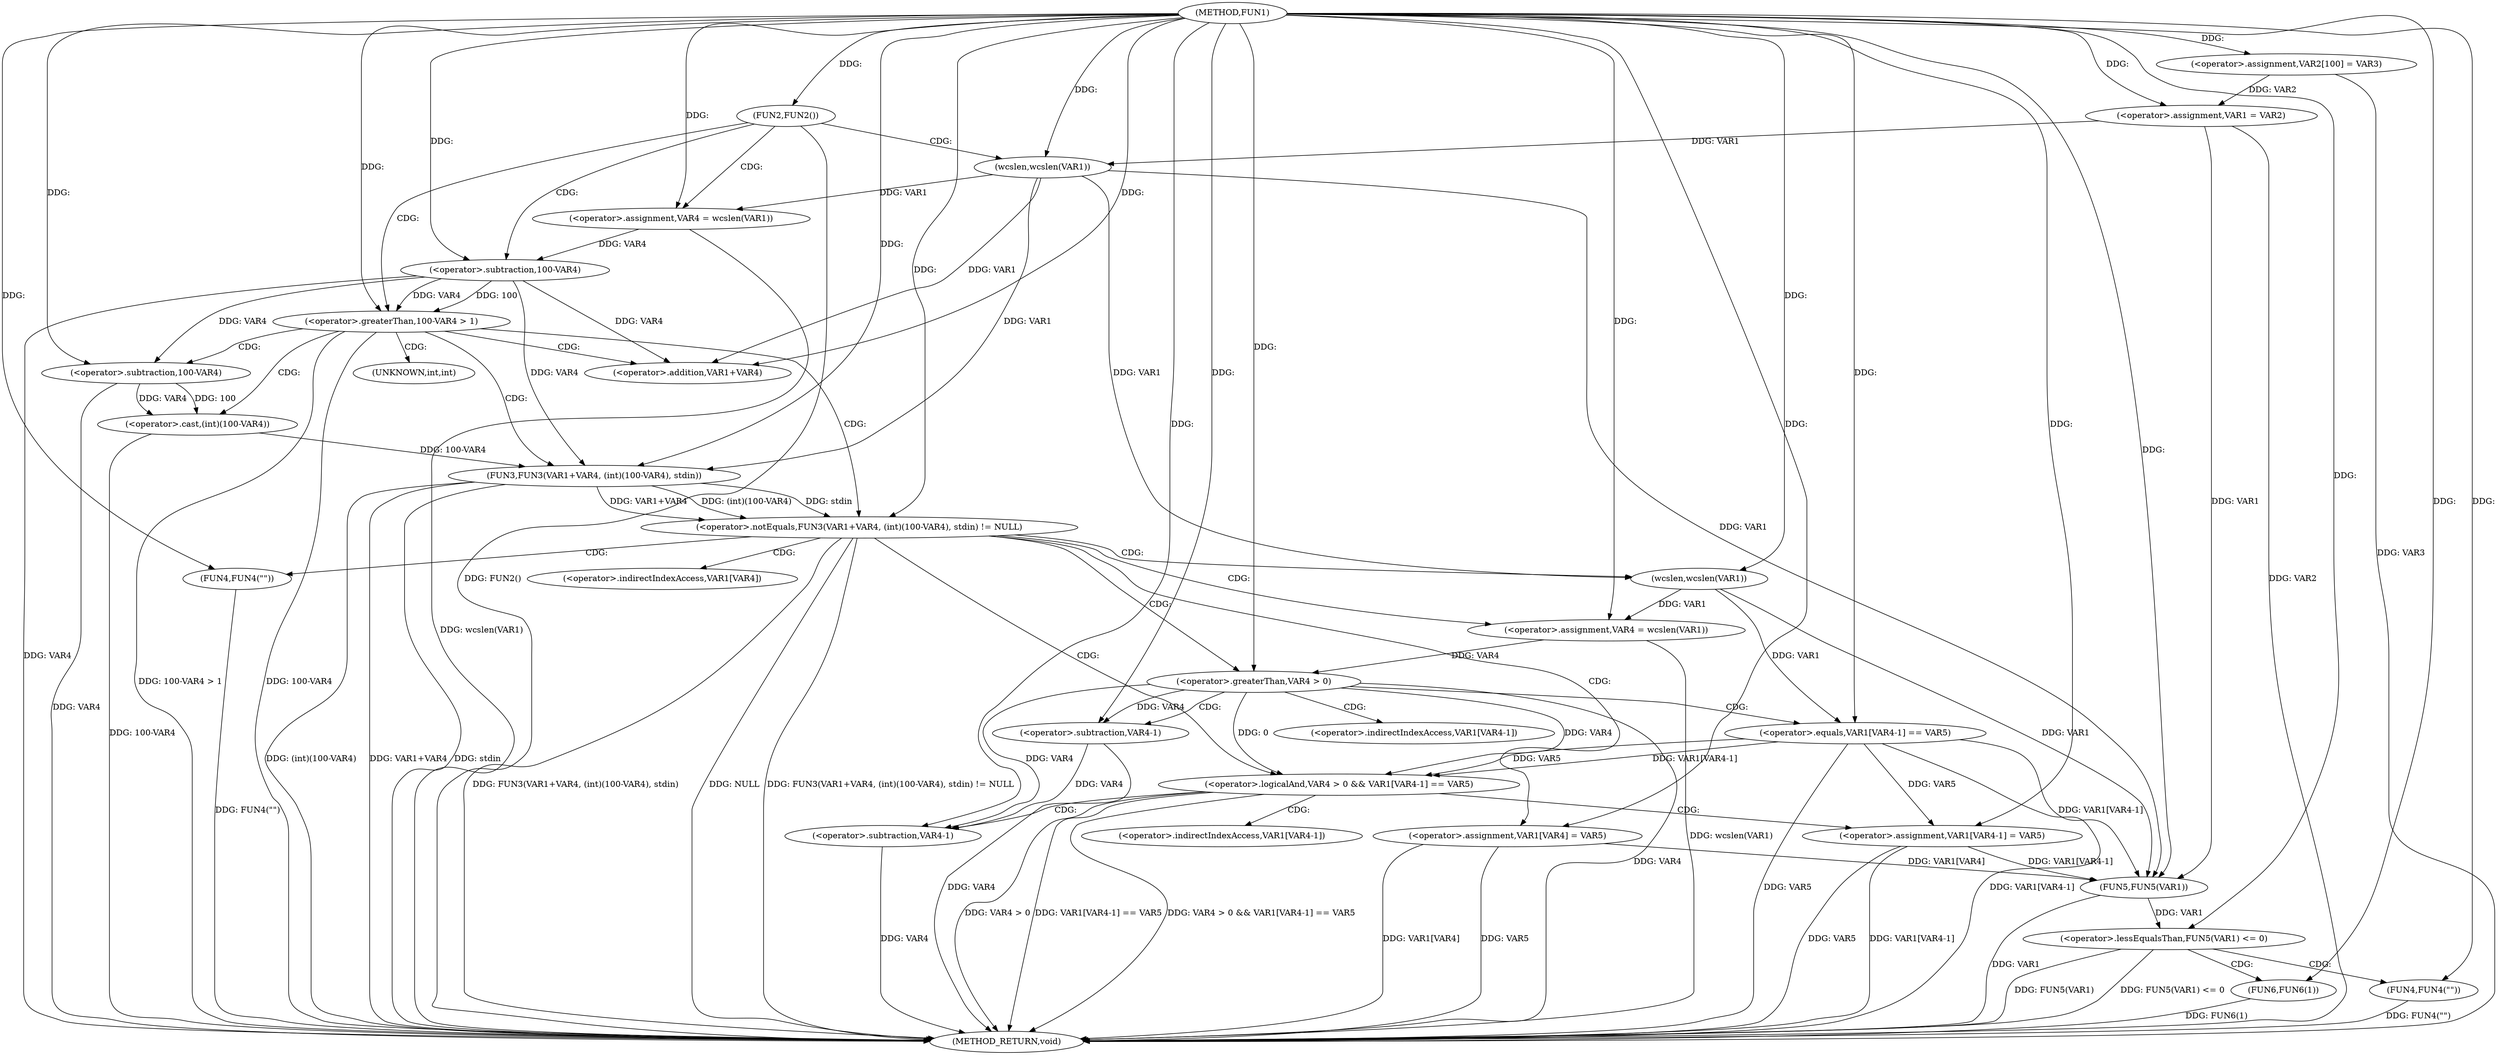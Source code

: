 digraph FUN1 {  
"1000100" [label = "(METHOD,FUN1)" ]
"1000185" [label = "(METHOD_RETURN,void)" ]
"1000104" [label = "(<operator>.assignment,VAR2[100] = VAR3)" ]
"1000107" [label = "(<operator>.assignment,VAR1 = VAR2)" ]
"1000111" [label = "(FUN2,FUN2())" ]
"1000115" [label = "(<operator>.assignment,VAR4 = wcslen(VAR1))" ]
"1000117" [label = "(wcslen,wcslen(VAR1))" ]
"1000120" [label = "(<operator>.greaterThan,100-VAR4 > 1)" ]
"1000121" [label = "(<operator>.subtraction,100-VAR4)" ]
"1000127" [label = "(<operator>.notEquals,FUN3(VAR1+VAR4, (int)(100-VAR4), stdin) != NULL)" ]
"1000128" [label = "(FUN3,FUN3(VAR1+VAR4, (int)(100-VAR4), stdin))" ]
"1000129" [label = "(<operator>.addition,VAR1+VAR4)" ]
"1000132" [label = "(<operator>.cast,(int)(100-VAR4))" ]
"1000134" [label = "(<operator>.subtraction,100-VAR4)" ]
"1000140" [label = "(<operator>.assignment,VAR4 = wcslen(VAR1))" ]
"1000142" [label = "(wcslen,wcslen(VAR1))" ]
"1000145" [label = "(<operator>.logicalAnd,VAR4 > 0 && VAR1[VAR4-1] == VAR5)" ]
"1000146" [label = "(<operator>.greaterThan,VAR4 > 0)" ]
"1000149" [label = "(<operator>.equals,VAR1[VAR4-1] == VAR5)" ]
"1000152" [label = "(<operator>.subtraction,VAR4-1)" ]
"1000157" [label = "(<operator>.assignment,VAR1[VAR4-1] = VAR5)" ]
"1000160" [label = "(<operator>.subtraction,VAR4-1)" ]
"1000166" [label = "(FUN4,FUN4(\"\"))" ]
"1000168" [label = "(<operator>.assignment,VAR1[VAR4] = VAR5)" ]
"1000176" [label = "(<operator>.lessEqualsThan,FUN5(VAR1) <= 0)" ]
"1000177" [label = "(FUN5,FUN5(VAR1))" ]
"1000181" [label = "(FUN4,FUN4(\"\"))" ]
"1000183" [label = "(FUN6,FUN6(1))" ]
"1000133" [label = "(UNKNOWN,int,int)" ]
"1000150" [label = "(<operator>.indirectIndexAccess,VAR1[VAR4-1])" ]
"1000158" [label = "(<operator>.indirectIndexAccess,VAR1[VAR4-1])" ]
"1000169" [label = "(<operator>.indirectIndexAccess,VAR1[VAR4])" ]
  "1000168" -> "1000185"  [ label = "DDG: VAR1[VAR4]"] 
  "1000181" -> "1000185"  [ label = "DDG: FUN4(\"\")"] 
  "1000120" -> "1000185"  [ label = "DDG: 100-VAR4 > 1"] 
  "1000177" -> "1000185"  [ label = "DDG: VAR1"] 
  "1000115" -> "1000185"  [ label = "DDG: wcslen(VAR1)"] 
  "1000168" -> "1000185"  [ label = "DDG: VAR5"] 
  "1000140" -> "1000185"  [ label = "DDG: wcslen(VAR1)"] 
  "1000121" -> "1000185"  [ label = "DDG: VAR4"] 
  "1000128" -> "1000185"  [ label = "DDG: (int)(100-VAR4)"] 
  "1000166" -> "1000185"  [ label = "DDG: FUN4(\"\")"] 
  "1000128" -> "1000185"  [ label = "DDG: VAR1+VAR4"] 
  "1000149" -> "1000185"  [ label = "DDG: VAR5"] 
  "1000157" -> "1000185"  [ label = "DDG: VAR1[VAR4-1]"] 
  "1000132" -> "1000185"  [ label = "DDG: 100-VAR4"] 
  "1000120" -> "1000185"  [ label = "DDG: 100-VAR4"] 
  "1000145" -> "1000185"  [ label = "DDG: VAR1[VAR4-1] == VAR5"] 
  "1000176" -> "1000185"  [ label = "DDG: FUN5(VAR1) <= 0"] 
  "1000127" -> "1000185"  [ label = "DDG: FUN3(VAR1+VAR4, (int)(100-VAR4), stdin) != NULL"] 
  "1000152" -> "1000185"  [ label = "DDG: VAR4"] 
  "1000134" -> "1000185"  [ label = "DDG: VAR4"] 
  "1000145" -> "1000185"  [ label = "DDG: VAR4 > 0 && VAR1[VAR4-1] == VAR5"] 
  "1000176" -> "1000185"  [ label = "DDG: FUN5(VAR1)"] 
  "1000149" -> "1000185"  [ label = "DDG: VAR1[VAR4-1]"] 
  "1000127" -> "1000185"  [ label = "DDG: FUN3(VAR1+VAR4, (int)(100-VAR4), stdin)"] 
  "1000127" -> "1000185"  [ label = "DDG: NULL"] 
  "1000157" -> "1000185"  [ label = "DDG: VAR5"] 
  "1000145" -> "1000185"  [ label = "DDG: VAR4 > 0"] 
  "1000146" -> "1000185"  [ label = "DDG: VAR4"] 
  "1000183" -> "1000185"  [ label = "DDG: FUN6(1)"] 
  "1000111" -> "1000185"  [ label = "DDG: FUN2()"] 
  "1000160" -> "1000185"  [ label = "DDG: VAR4"] 
  "1000128" -> "1000185"  [ label = "DDG: stdin"] 
  "1000104" -> "1000185"  [ label = "DDG: VAR3"] 
  "1000107" -> "1000185"  [ label = "DDG: VAR2"] 
  "1000100" -> "1000104"  [ label = "DDG: "] 
  "1000104" -> "1000107"  [ label = "DDG: VAR2"] 
  "1000100" -> "1000107"  [ label = "DDG: "] 
  "1000100" -> "1000111"  [ label = "DDG: "] 
  "1000117" -> "1000115"  [ label = "DDG: VAR1"] 
  "1000100" -> "1000115"  [ label = "DDG: "] 
  "1000107" -> "1000117"  [ label = "DDG: VAR1"] 
  "1000100" -> "1000117"  [ label = "DDG: "] 
  "1000121" -> "1000120"  [ label = "DDG: 100"] 
  "1000121" -> "1000120"  [ label = "DDG: VAR4"] 
  "1000100" -> "1000121"  [ label = "DDG: "] 
  "1000115" -> "1000121"  [ label = "DDG: VAR4"] 
  "1000100" -> "1000120"  [ label = "DDG: "] 
  "1000128" -> "1000127"  [ label = "DDG: VAR1+VAR4"] 
  "1000128" -> "1000127"  [ label = "DDG: (int)(100-VAR4)"] 
  "1000128" -> "1000127"  [ label = "DDG: stdin"] 
  "1000117" -> "1000128"  [ label = "DDG: VAR1"] 
  "1000100" -> "1000128"  [ label = "DDG: "] 
  "1000121" -> "1000128"  [ label = "DDG: VAR4"] 
  "1000117" -> "1000129"  [ label = "DDG: VAR1"] 
  "1000100" -> "1000129"  [ label = "DDG: "] 
  "1000121" -> "1000129"  [ label = "DDG: VAR4"] 
  "1000132" -> "1000128"  [ label = "DDG: 100-VAR4"] 
  "1000134" -> "1000132"  [ label = "DDG: 100"] 
  "1000134" -> "1000132"  [ label = "DDG: VAR4"] 
  "1000100" -> "1000134"  [ label = "DDG: "] 
  "1000121" -> "1000134"  [ label = "DDG: VAR4"] 
  "1000100" -> "1000127"  [ label = "DDG: "] 
  "1000142" -> "1000140"  [ label = "DDG: VAR1"] 
  "1000100" -> "1000140"  [ label = "DDG: "] 
  "1000100" -> "1000142"  [ label = "DDG: "] 
  "1000117" -> "1000142"  [ label = "DDG: VAR1"] 
  "1000146" -> "1000145"  [ label = "DDG: VAR4"] 
  "1000146" -> "1000145"  [ label = "DDG: 0"] 
  "1000140" -> "1000146"  [ label = "DDG: VAR4"] 
  "1000100" -> "1000146"  [ label = "DDG: "] 
  "1000149" -> "1000145"  [ label = "DDG: VAR1[VAR4-1]"] 
  "1000149" -> "1000145"  [ label = "DDG: VAR5"] 
  "1000142" -> "1000149"  [ label = "DDG: VAR1"] 
  "1000146" -> "1000152"  [ label = "DDG: VAR4"] 
  "1000100" -> "1000152"  [ label = "DDG: "] 
  "1000100" -> "1000149"  [ label = "DDG: "] 
  "1000149" -> "1000157"  [ label = "DDG: VAR5"] 
  "1000100" -> "1000157"  [ label = "DDG: "] 
  "1000152" -> "1000160"  [ label = "DDG: VAR4"] 
  "1000146" -> "1000160"  [ label = "DDG: VAR4"] 
  "1000100" -> "1000160"  [ label = "DDG: "] 
  "1000100" -> "1000166"  [ label = "DDG: "] 
  "1000100" -> "1000168"  [ label = "DDG: "] 
  "1000177" -> "1000176"  [ label = "DDG: VAR1"] 
  "1000107" -> "1000177"  [ label = "DDG: VAR1"] 
  "1000168" -> "1000177"  [ label = "DDG: VAR1[VAR4]"] 
  "1000157" -> "1000177"  [ label = "DDG: VAR1[VAR4-1]"] 
  "1000117" -> "1000177"  [ label = "DDG: VAR1"] 
  "1000142" -> "1000177"  [ label = "DDG: VAR1"] 
  "1000149" -> "1000177"  [ label = "DDG: VAR1[VAR4-1]"] 
  "1000100" -> "1000177"  [ label = "DDG: "] 
  "1000100" -> "1000176"  [ label = "DDG: "] 
  "1000100" -> "1000181"  [ label = "DDG: "] 
  "1000100" -> "1000183"  [ label = "DDG: "] 
  "1000111" -> "1000117"  [ label = "CDG: "] 
  "1000111" -> "1000121"  [ label = "CDG: "] 
  "1000111" -> "1000120"  [ label = "CDG: "] 
  "1000111" -> "1000115"  [ label = "CDG: "] 
  "1000120" -> "1000127"  [ label = "CDG: "] 
  "1000120" -> "1000128"  [ label = "CDG: "] 
  "1000120" -> "1000133"  [ label = "CDG: "] 
  "1000120" -> "1000132"  [ label = "CDG: "] 
  "1000120" -> "1000129"  [ label = "CDG: "] 
  "1000120" -> "1000134"  [ label = "CDG: "] 
  "1000127" -> "1000142"  [ label = "CDG: "] 
  "1000127" -> "1000166"  [ label = "CDG: "] 
  "1000127" -> "1000169"  [ label = "CDG: "] 
  "1000127" -> "1000168"  [ label = "CDG: "] 
  "1000127" -> "1000145"  [ label = "CDG: "] 
  "1000127" -> "1000146"  [ label = "CDG: "] 
  "1000127" -> "1000140"  [ label = "CDG: "] 
  "1000145" -> "1000157"  [ label = "CDG: "] 
  "1000145" -> "1000158"  [ label = "CDG: "] 
  "1000145" -> "1000160"  [ label = "CDG: "] 
  "1000146" -> "1000152"  [ label = "CDG: "] 
  "1000146" -> "1000150"  [ label = "CDG: "] 
  "1000146" -> "1000149"  [ label = "CDG: "] 
  "1000176" -> "1000183"  [ label = "CDG: "] 
  "1000176" -> "1000181"  [ label = "CDG: "] 
}
